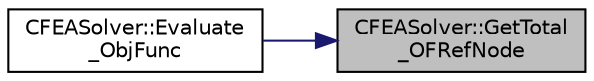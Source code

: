 digraph "CFEASolver::GetTotal_OFRefNode"
{
 // LATEX_PDF_SIZE
  edge [fontname="Helvetica",fontsize="10",labelfontname="Helvetica",labelfontsize="10"];
  node [fontname="Helvetica",fontsize="10",shape=record];
  rankdir="RL";
  Node1 [label="CFEASolver::GetTotal\l_OFRefNode",height=0.2,width=0.4,color="black", fillcolor="grey75", style="filled", fontcolor="black",tooltip="Retrieve the value of the objective function for a reference node."];
  Node1 -> Node2 [dir="back",color="midnightblue",fontsize="10",style="solid",fontname="Helvetica"];
  Node2 [label="CFEASolver::Evaluate\l_ObjFunc",height=0.2,width=0.4,color="black", fillcolor="white", style="filled",URL="$classCFEASolver.html#ab479f89f0de82384eb907facb3dcb458",tooltip="Compute the objective function."];
}
